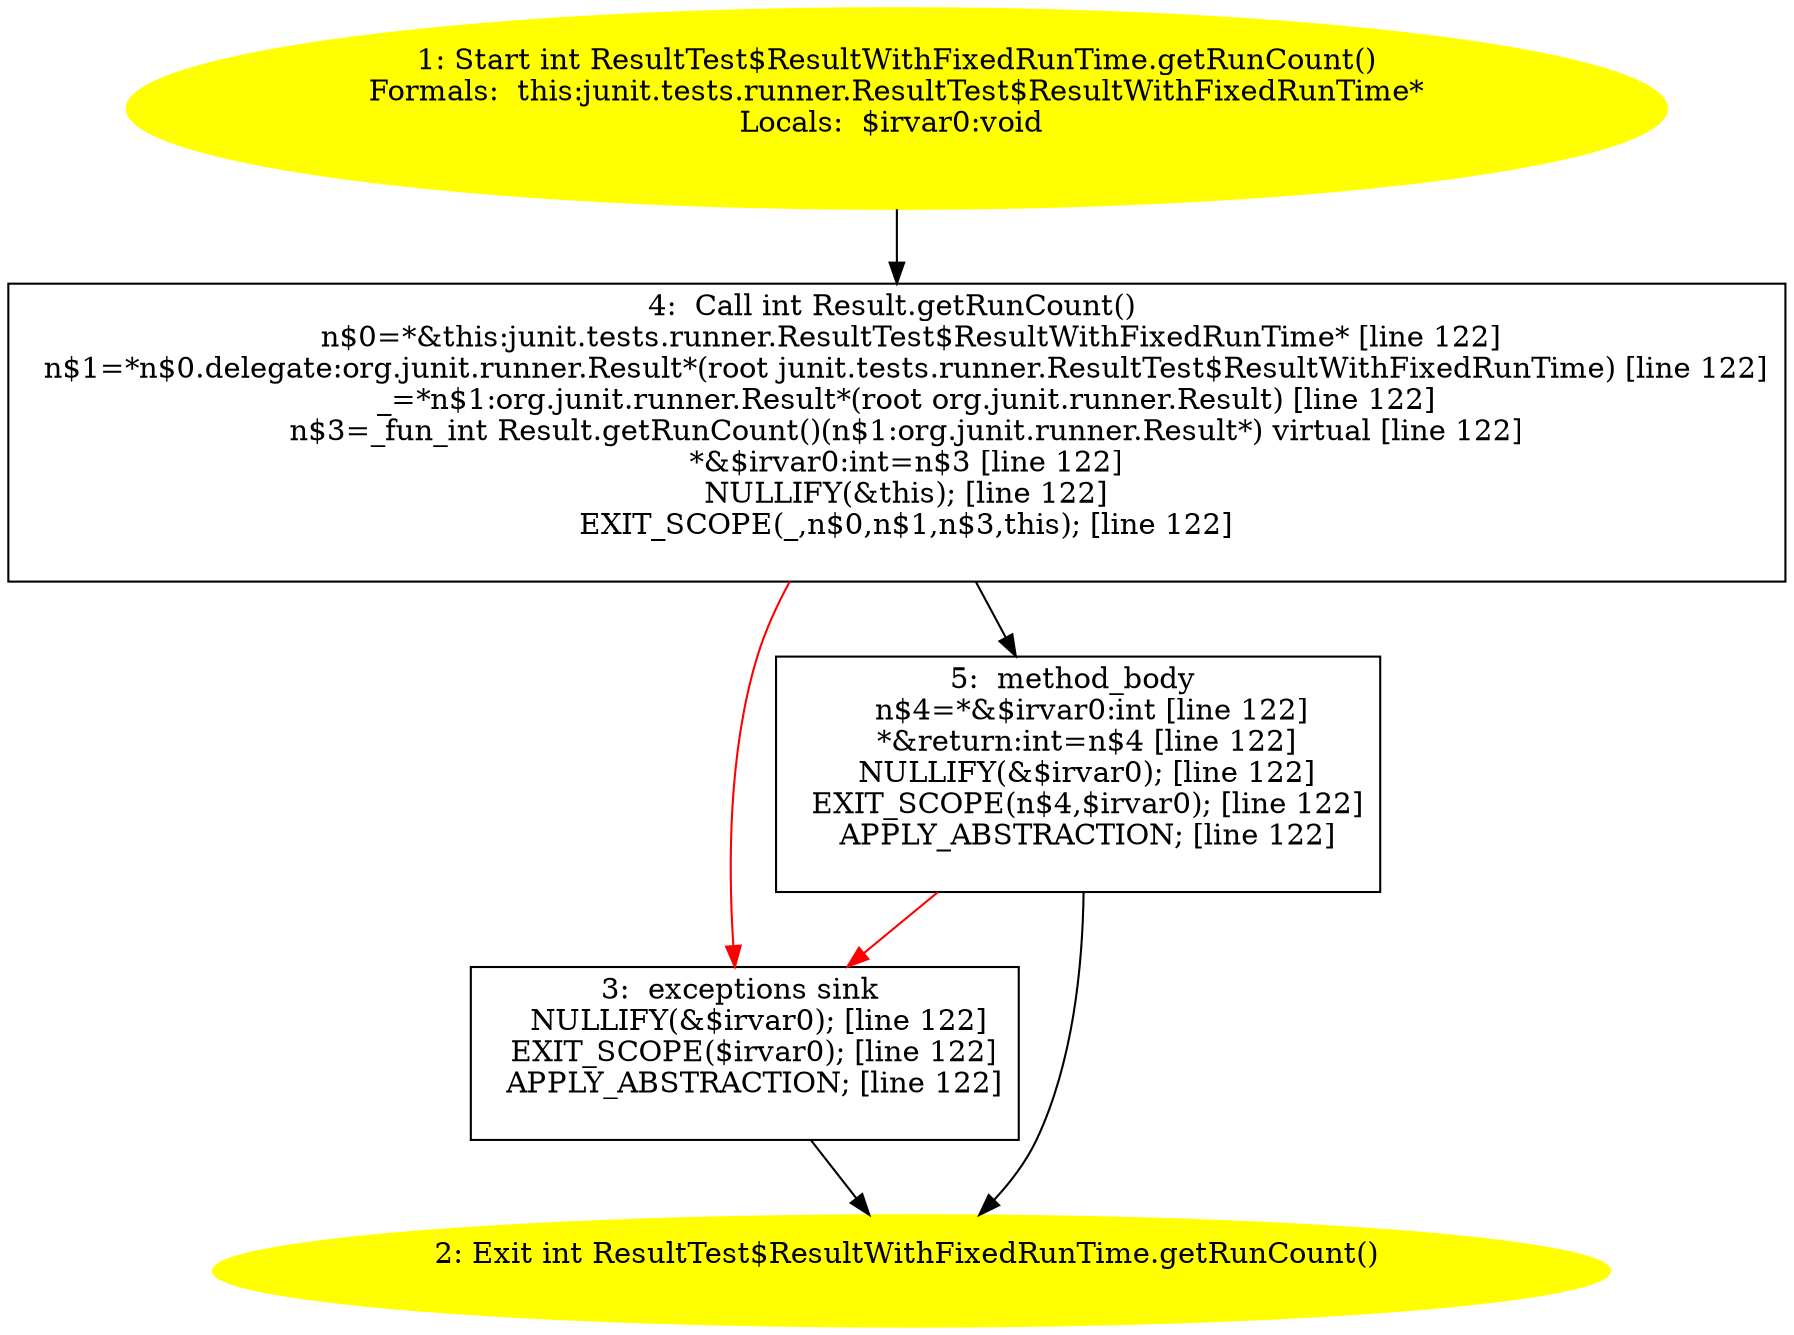 /* @generated */
digraph cfg {
"junit.tests.runner.ResultTest$ResultWithFixedRunTime.getRunCount():int.dfd173d8a0fc6b829f3499945a8a7856_1" [label="1: Start int ResultTest$ResultWithFixedRunTime.getRunCount()\nFormals:  this:junit.tests.runner.ResultTest$ResultWithFixedRunTime*\nLocals:  $irvar0:void \n  " color=yellow style=filled]
	

	 "junit.tests.runner.ResultTest$ResultWithFixedRunTime.getRunCount():int.dfd173d8a0fc6b829f3499945a8a7856_1" -> "junit.tests.runner.ResultTest$ResultWithFixedRunTime.getRunCount():int.dfd173d8a0fc6b829f3499945a8a7856_4" ;
"junit.tests.runner.ResultTest$ResultWithFixedRunTime.getRunCount():int.dfd173d8a0fc6b829f3499945a8a7856_2" [label="2: Exit int ResultTest$ResultWithFixedRunTime.getRunCount() \n  " color=yellow style=filled]
	

"junit.tests.runner.ResultTest$ResultWithFixedRunTime.getRunCount():int.dfd173d8a0fc6b829f3499945a8a7856_3" [label="3:  exceptions sink \n   NULLIFY(&$irvar0); [line 122]\n  EXIT_SCOPE($irvar0); [line 122]\n  APPLY_ABSTRACTION; [line 122]\n " shape="box"]
	

	 "junit.tests.runner.ResultTest$ResultWithFixedRunTime.getRunCount():int.dfd173d8a0fc6b829f3499945a8a7856_3" -> "junit.tests.runner.ResultTest$ResultWithFixedRunTime.getRunCount():int.dfd173d8a0fc6b829f3499945a8a7856_2" ;
"junit.tests.runner.ResultTest$ResultWithFixedRunTime.getRunCount():int.dfd173d8a0fc6b829f3499945a8a7856_4" [label="4:  Call int Result.getRunCount() \n   n$0=*&this:junit.tests.runner.ResultTest$ResultWithFixedRunTime* [line 122]\n  n$1=*n$0.delegate:org.junit.runner.Result*(root junit.tests.runner.ResultTest$ResultWithFixedRunTime) [line 122]\n  _=*n$1:org.junit.runner.Result*(root org.junit.runner.Result) [line 122]\n  n$3=_fun_int Result.getRunCount()(n$1:org.junit.runner.Result*) virtual [line 122]\n  *&$irvar0:int=n$3 [line 122]\n  NULLIFY(&this); [line 122]\n  EXIT_SCOPE(_,n$0,n$1,n$3,this); [line 122]\n " shape="box"]
	

	 "junit.tests.runner.ResultTest$ResultWithFixedRunTime.getRunCount():int.dfd173d8a0fc6b829f3499945a8a7856_4" -> "junit.tests.runner.ResultTest$ResultWithFixedRunTime.getRunCount():int.dfd173d8a0fc6b829f3499945a8a7856_5" ;
	 "junit.tests.runner.ResultTest$ResultWithFixedRunTime.getRunCount():int.dfd173d8a0fc6b829f3499945a8a7856_4" -> "junit.tests.runner.ResultTest$ResultWithFixedRunTime.getRunCount():int.dfd173d8a0fc6b829f3499945a8a7856_3" [color="red" ];
"junit.tests.runner.ResultTest$ResultWithFixedRunTime.getRunCount():int.dfd173d8a0fc6b829f3499945a8a7856_5" [label="5:  method_body \n   n$4=*&$irvar0:int [line 122]\n  *&return:int=n$4 [line 122]\n  NULLIFY(&$irvar0); [line 122]\n  EXIT_SCOPE(n$4,$irvar0); [line 122]\n  APPLY_ABSTRACTION; [line 122]\n " shape="box"]
	

	 "junit.tests.runner.ResultTest$ResultWithFixedRunTime.getRunCount():int.dfd173d8a0fc6b829f3499945a8a7856_5" -> "junit.tests.runner.ResultTest$ResultWithFixedRunTime.getRunCount():int.dfd173d8a0fc6b829f3499945a8a7856_2" ;
	 "junit.tests.runner.ResultTest$ResultWithFixedRunTime.getRunCount():int.dfd173d8a0fc6b829f3499945a8a7856_5" -> "junit.tests.runner.ResultTest$ResultWithFixedRunTime.getRunCount():int.dfd173d8a0fc6b829f3499945a8a7856_3" [color="red" ];
}
